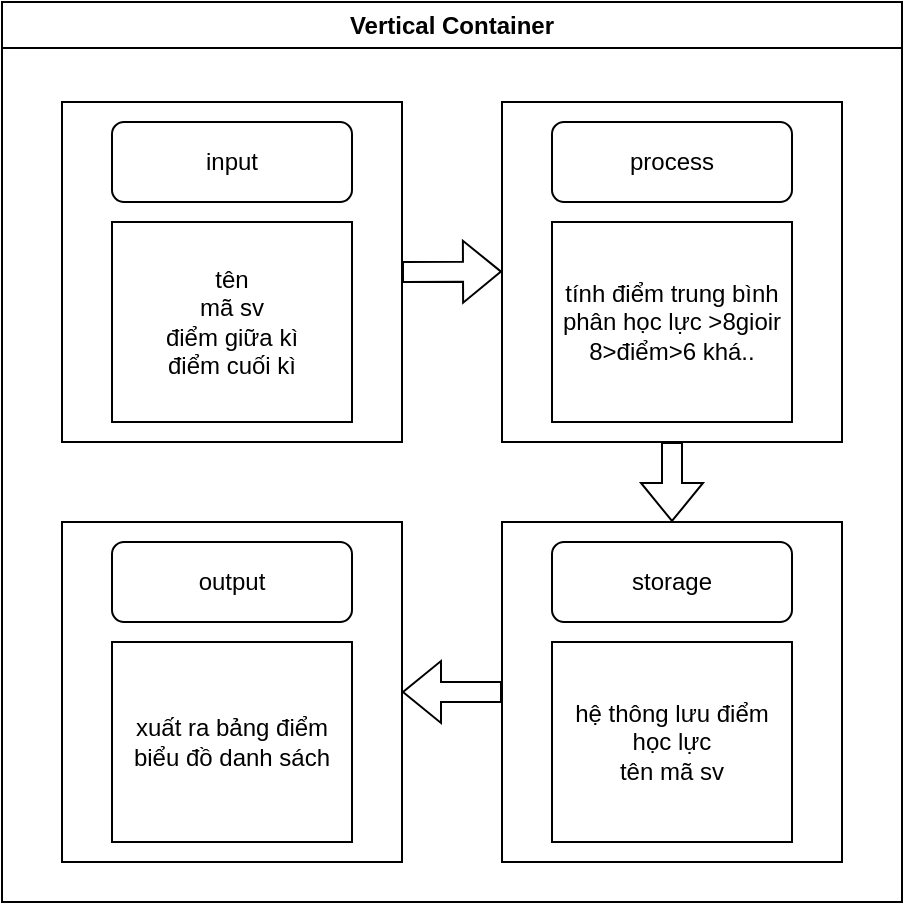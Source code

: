 <mxfile version="28.2.3">
  <diagram name="Trang-1" id="-oa1RkovWwjkc4wJqfaF">
    <mxGraphModel dx="831" dy="488" grid="1" gridSize="10" guides="1" tooltips="1" connect="1" arrows="1" fold="1" page="1" pageScale="1" pageWidth="827" pageHeight="1169" math="0" shadow="0">
      <root>
        <mxCell id="0" />
        <mxCell id="1" parent="0" />
        <mxCell id="MtEWiRwH-TBHiqqAE_t_-3" value="" style="whiteSpace=wrap;html=1;aspect=fixed;" parent="1" vertex="1">
          <mxGeometry x="230" y="180" width="170" height="170" as="geometry" />
        </mxCell>
        <mxCell id="MtEWiRwH-TBHiqqAE_t_-4" value="Vertical Container" style="swimlane;whiteSpace=wrap;html=1;" parent="1" vertex="1">
          <mxGeometry x="200" y="130" width="450" height="450" as="geometry" />
        </mxCell>
        <mxCell id="MtEWiRwH-TBHiqqAE_t_-7" value="" style="whiteSpace=wrap;html=1;aspect=fixed;" parent="MtEWiRwH-TBHiqqAE_t_-4" vertex="1">
          <mxGeometry x="250" y="50" width="170" height="170" as="geometry" />
        </mxCell>
        <mxCell id="MtEWiRwH-TBHiqqAE_t_-8" value="tính điểm trung bình&lt;div&gt;phân học lực &amp;gt;8gioir&lt;/div&gt;&lt;div&gt;8&amp;gt;điểm&amp;gt;6 khá..&lt;/div&gt;" style="rounded=0;whiteSpace=wrap;html=1;" parent="MtEWiRwH-TBHiqqAE_t_-4" vertex="1">
          <mxGeometry x="275" y="110" width="120" height="100" as="geometry" />
        </mxCell>
        <mxCell id="MtEWiRwH-TBHiqqAE_t_-9" value="process" style="rounded=1;whiteSpace=wrap;html=1;" parent="MtEWiRwH-TBHiqqAE_t_-4" vertex="1">
          <mxGeometry x="275" y="60" width="120" height="40" as="geometry" />
        </mxCell>
        <mxCell id="MtEWiRwH-TBHiqqAE_t_-16" value="" style="whiteSpace=wrap;html=1;aspect=fixed;" parent="MtEWiRwH-TBHiqqAE_t_-4" vertex="1">
          <mxGeometry x="30" y="260" width="170" height="170" as="geometry" />
        </mxCell>
        <mxCell id="MtEWiRwH-TBHiqqAE_t_-17" value="xuất ra bảng điểm&lt;div&gt;biểu đồ danh sách&lt;/div&gt;" style="rounded=0;whiteSpace=wrap;html=1;" parent="MtEWiRwH-TBHiqqAE_t_-4" vertex="1">
          <mxGeometry x="55" y="320" width="120" height="100" as="geometry" />
        </mxCell>
        <mxCell id="MtEWiRwH-TBHiqqAE_t_-18" value="output" style="rounded=1;whiteSpace=wrap;html=1;" parent="MtEWiRwH-TBHiqqAE_t_-4" vertex="1">
          <mxGeometry x="55" y="270" width="120" height="40" as="geometry" />
        </mxCell>
        <mxCell id="MtEWiRwH-TBHiqqAE_t_-19" value="" style="whiteSpace=wrap;html=1;aspect=fixed;" parent="MtEWiRwH-TBHiqqAE_t_-4" vertex="1">
          <mxGeometry x="250" y="260" width="170" height="170" as="geometry" />
        </mxCell>
        <mxCell id="MtEWiRwH-TBHiqqAE_t_-20" value="hệ thông lưu điểm&lt;div&gt;học lực&lt;/div&gt;&lt;div&gt;tên mã sv&lt;/div&gt;" style="rounded=0;whiteSpace=wrap;html=1;" parent="MtEWiRwH-TBHiqqAE_t_-4" vertex="1">
          <mxGeometry x="275" y="320" width="120" height="100" as="geometry" />
        </mxCell>
        <mxCell id="MtEWiRwH-TBHiqqAE_t_-21" value="storage" style="rounded=1;whiteSpace=wrap;html=1;" parent="MtEWiRwH-TBHiqqAE_t_-4" vertex="1">
          <mxGeometry x="275" y="270" width="120" height="40" as="geometry" />
        </mxCell>
        <mxCell id="MtEWiRwH-TBHiqqAE_t_-22" value="" style="shape=flexArrow;endArrow=classic;html=1;rounded=0;entryX=0;entryY=0.794;entryDx=0;entryDy=0;entryPerimeter=0;" parent="MtEWiRwH-TBHiqqAE_t_-4" edge="1">
          <mxGeometry width="50" height="50" relative="1" as="geometry">
            <mxPoint x="200" y="135" as="sourcePoint" />
            <mxPoint x="250" y="134.8" as="targetPoint" />
          </mxGeometry>
        </mxCell>
        <mxCell id="n74eVRTXFGzE2bCHgS3T-2" value="" style="shape=flexArrow;endArrow=classic;html=1;rounded=0;entryX=0.5;entryY=0;entryDx=0;entryDy=0;exitX=0.5;exitY=1;exitDx=0;exitDy=0;" edge="1" parent="MtEWiRwH-TBHiqqAE_t_-4" source="MtEWiRwH-TBHiqqAE_t_-7" target="MtEWiRwH-TBHiqqAE_t_-19">
          <mxGeometry width="50" height="50" relative="1" as="geometry">
            <mxPoint x="270" y="270" as="sourcePoint" />
            <mxPoint x="320" y="220" as="targetPoint" />
          </mxGeometry>
        </mxCell>
        <mxCell id="n74eVRTXFGzE2bCHgS3T-3" value="" style="shape=flexArrow;endArrow=classic;html=1;rounded=0;entryX=1;entryY=0.5;entryDx=0;entryDy=0;exitX=0;exitY=0.5;exitDx=0;exitDy=0;" edge="1" parent="MtEWiRwH-TBHiqqAE_t_-4" source="MtEWiRwH-TBHiqqAE_t_-19" target="MtEWiRwH-TBHiqqAE_t_-16">
          <mxGeometry width="50" height="50" relative="1" as="geometry">
            <mxPoint x="230" y="320" as="sourcePoint" />
            <mxPoint x="250" y="300" as="targetPoint" />
          </mxGeometry>
        </mxCell>
        <mxCell id="MtEWiRwH-TBHiqqAE_t_-5" value="tên&lt;div&gt;mã sv&lt;/div&gt;&lt;div&gt;điểm giữa kì&lt;/div&gt;&lt;div&gt;điểm cuối kì&lt;/div&gt;" style="rounded=0;whiteSpace=wrap;html=1;" parent="1" vertex="1">
          <mxGeometry x="255" y="240" width="120" height="100" as="geometry" />
        </mxCell>
        <mxCell id="MtEWiRwH-TBHiqqAE_t_-6" value="input" style="rounded=1;whiteSpace=wrap;html=1;" parent="1" vertex="1">
          <mxGeometry x="255" y="190" width="120" height="40" as="geometry" />
        </mxCell>
      </root>
    </mxGraphModel>
  </diagram>
</mxfile>
